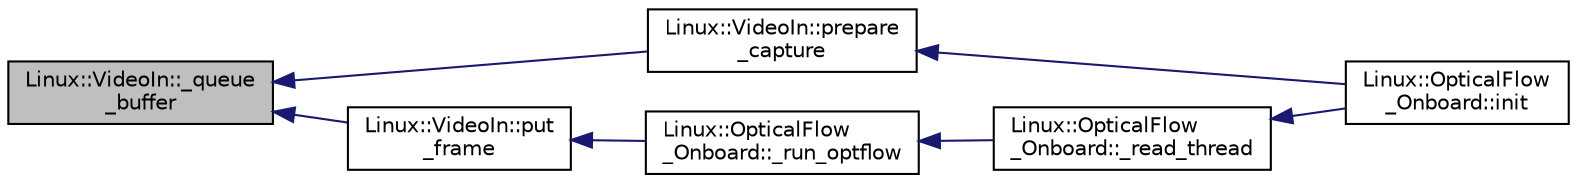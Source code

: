 digraph "Linux::VideoIn::_queue_buffer"
{
 // INTERACTIVE_SVG=YES
  edge [fontname="Helvetica",fontsize="10",labelfontname="Helvetica",labelfontsize="10"];
  node [fontname="Helvetica",fontsize="10",shape=record];
  rankdir="LR";
  Node1 [label="Linux::VideoIn::_queue\l_buffer",height=0.2,width=0.4,color="black", fillcolor="grey75", style="filled", fontcolor="black"];
  Node1 -> Node2 [dir="back",color="midnightblue",fontsize="10",style="solid",fontname="Helvetica"];
  Node2 [label="Linux::VideoIn::prepare\l_capture",height=0.2,width=0.4,color="black", fillcolor="white", style="filled",URL="$classLinux_1_1VideoIn.html#a0dc538385c6a0b5387f92818873d2342"];
  Node2 -> Node3 [dir="back",color="midnightblue",fontsize="10",style="solid",fontname="Helvetica"];
  Node3 [label="Linux::OpticalFlow\l_Onboard::init",height=0.2,width=0.4,color="black", fillcolor="white", style="filled",URL="$classLinux_1_1OpticalFlow__Onboard.html#ab2fc6a6c90f95deb9f727348c2efdead"];
  Node1 -> Node4 [dir="back",color="midnightblue",fontsize="10",style="solid",fontname="Helvetica"];
  Node4 [label="Linux::VideoIn::put\l_frame",height=0.2,width=0.4,color="black", fillcolor="white", style="filled",URL="$classLinux_1_1VideoIn.html#af65f7040e36b19df9b455129312381c6"];
  Node4 -> Node5 [dir="back",color="midnightblue",fontsize="10",style="solid",fontname="Helvetica"];
  Node5 [label="Linux::OpticalFlow\l_Onboard::_run_optflow",height=0.2,width=0.4,color="black", fillcolor="white", style="filled",URL="$classLinux_1_1OpticalFlow__Onboard.html#aff46a025f23d664c1cdf67d3c7f3d49a"];
  Node5 -> Node6 [dir="back",color="midnightblue",fontsize="10",style="solid",fontname="Helvetica"];
  Node6 [label="Linux::OpticalFlow\l_Onboard::_read_thread",height=0.2,width=0.4,color="black", fillcolor="white", style="filled",URL="$classLinux_1_1OpticalFlow__Onboard.html#a2cf8901eba7c113402917f527aec8b0b"];
  Node6 -> Node3 [dir="back",color="midnightblue",fontsize="10",style="solid",fontname="Helvetica"];
}
